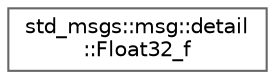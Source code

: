 digraph "类继承关系图"
{
 // INTERACTIVE_SVG=YES
 // LATEX_PDF_SIZE
  bgcolor="transparent";
  edge [fontname=Helvetica,fontsize=10,labelfontname=Helvetica,labelfontsize=10];
  node [fontname=Helvetica,fontsize=10,shape=box,height=0.2,width=0.4];
  rankdir="LR";
  Node0 [id="Node000000",label="std_msgs::msg::detail\l::Float32_f",height=0.2,width=0.4,color="grey40", fillcolor="white", style="filled",URL="$df/d42/structstd__msgs_1_1msg_1_1detail_1_1Float32__f.html",tooltip=" "];
}
